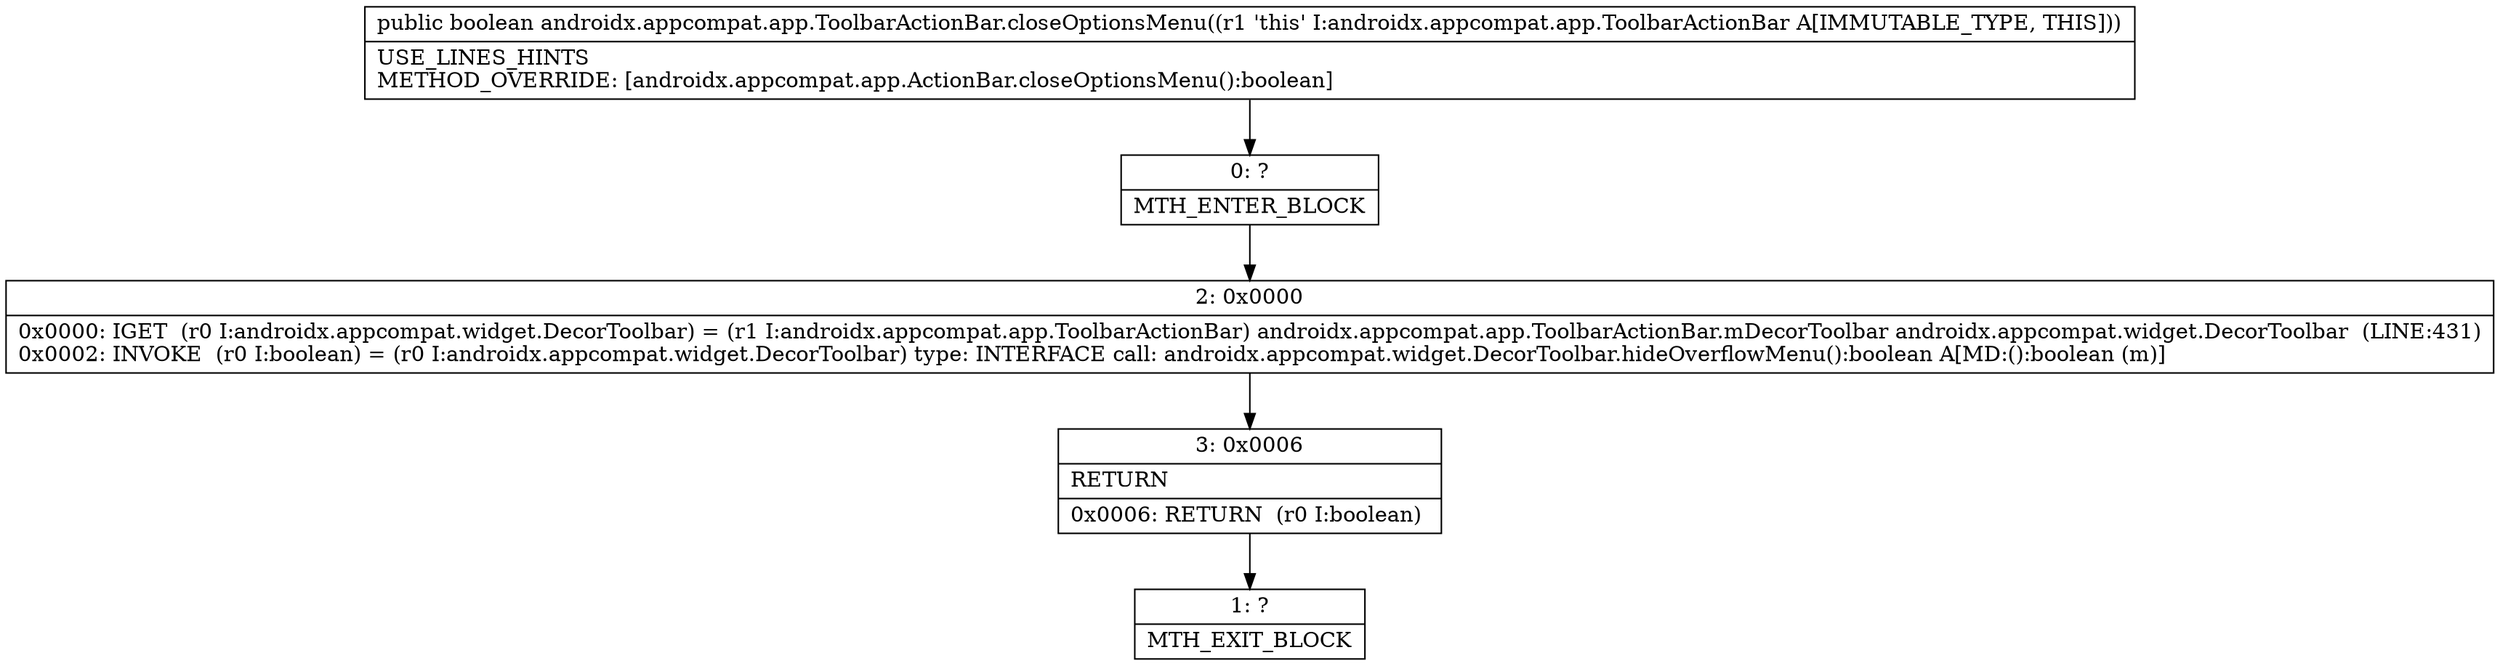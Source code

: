 digraph "CFG forandroidx.appcompat.app.ToolbarActionBar.closeOptionsMenu()Z" {
Node_0 [shape=record,label="{0\:\ ?|MTH_ENTER_BLOCK\l}"];
Node_2 [shape=record,label="{2\:\ 0x0000|0x0000: IGET  (r0 I:androidx.appcompat.widget.DecorToolbar) = (r1 I:androidx.appcompat.app.ToolbarActionBar) androidx.appcompat.app.ToolbarActionBar.mDecorToolbar androidx.appcompat.widget.DecorToolbar  (LINE:431)\l0x0002: INVOKE  (r0 I:boolean) = (r0 I:androidx.appcompat.widget.DecorToolbar) type: INTERFACE call: androidx.appcompat.widget.DecorToolbar.hideOverflowMenu():boolean A[MD:():boolean (m)]\l}"];
Node_3 [shape=record,label="{3\:\ 0x0006|RETURN\l|0x0006: RETURN  (r0 I:boolean) \l}"];
Node_1 [shape=record,label="{1\:\ ?|MTH_EXIT_BLOCK\l}"];
MethodNode[shape=record,label="{public boolean androidx.appcompat.app.ToolbarActionBar.closeOptionsMenu((r1 'this' I:androidx.appcompat.app.ToolbarActionBar A[IMMUTABLE_TYPE, THIS]))  | USE_LINES_HINTS\lMETHOD_OVERRIDE: [androidx.appcompat.app.ActionBar.closeOptionsMenu():boolean]\l}"];
MethodNode -> Node_0;Node_0 -> Node_2;
Node_2 -> Node_3;
Node_3 -> Node_1;
}

